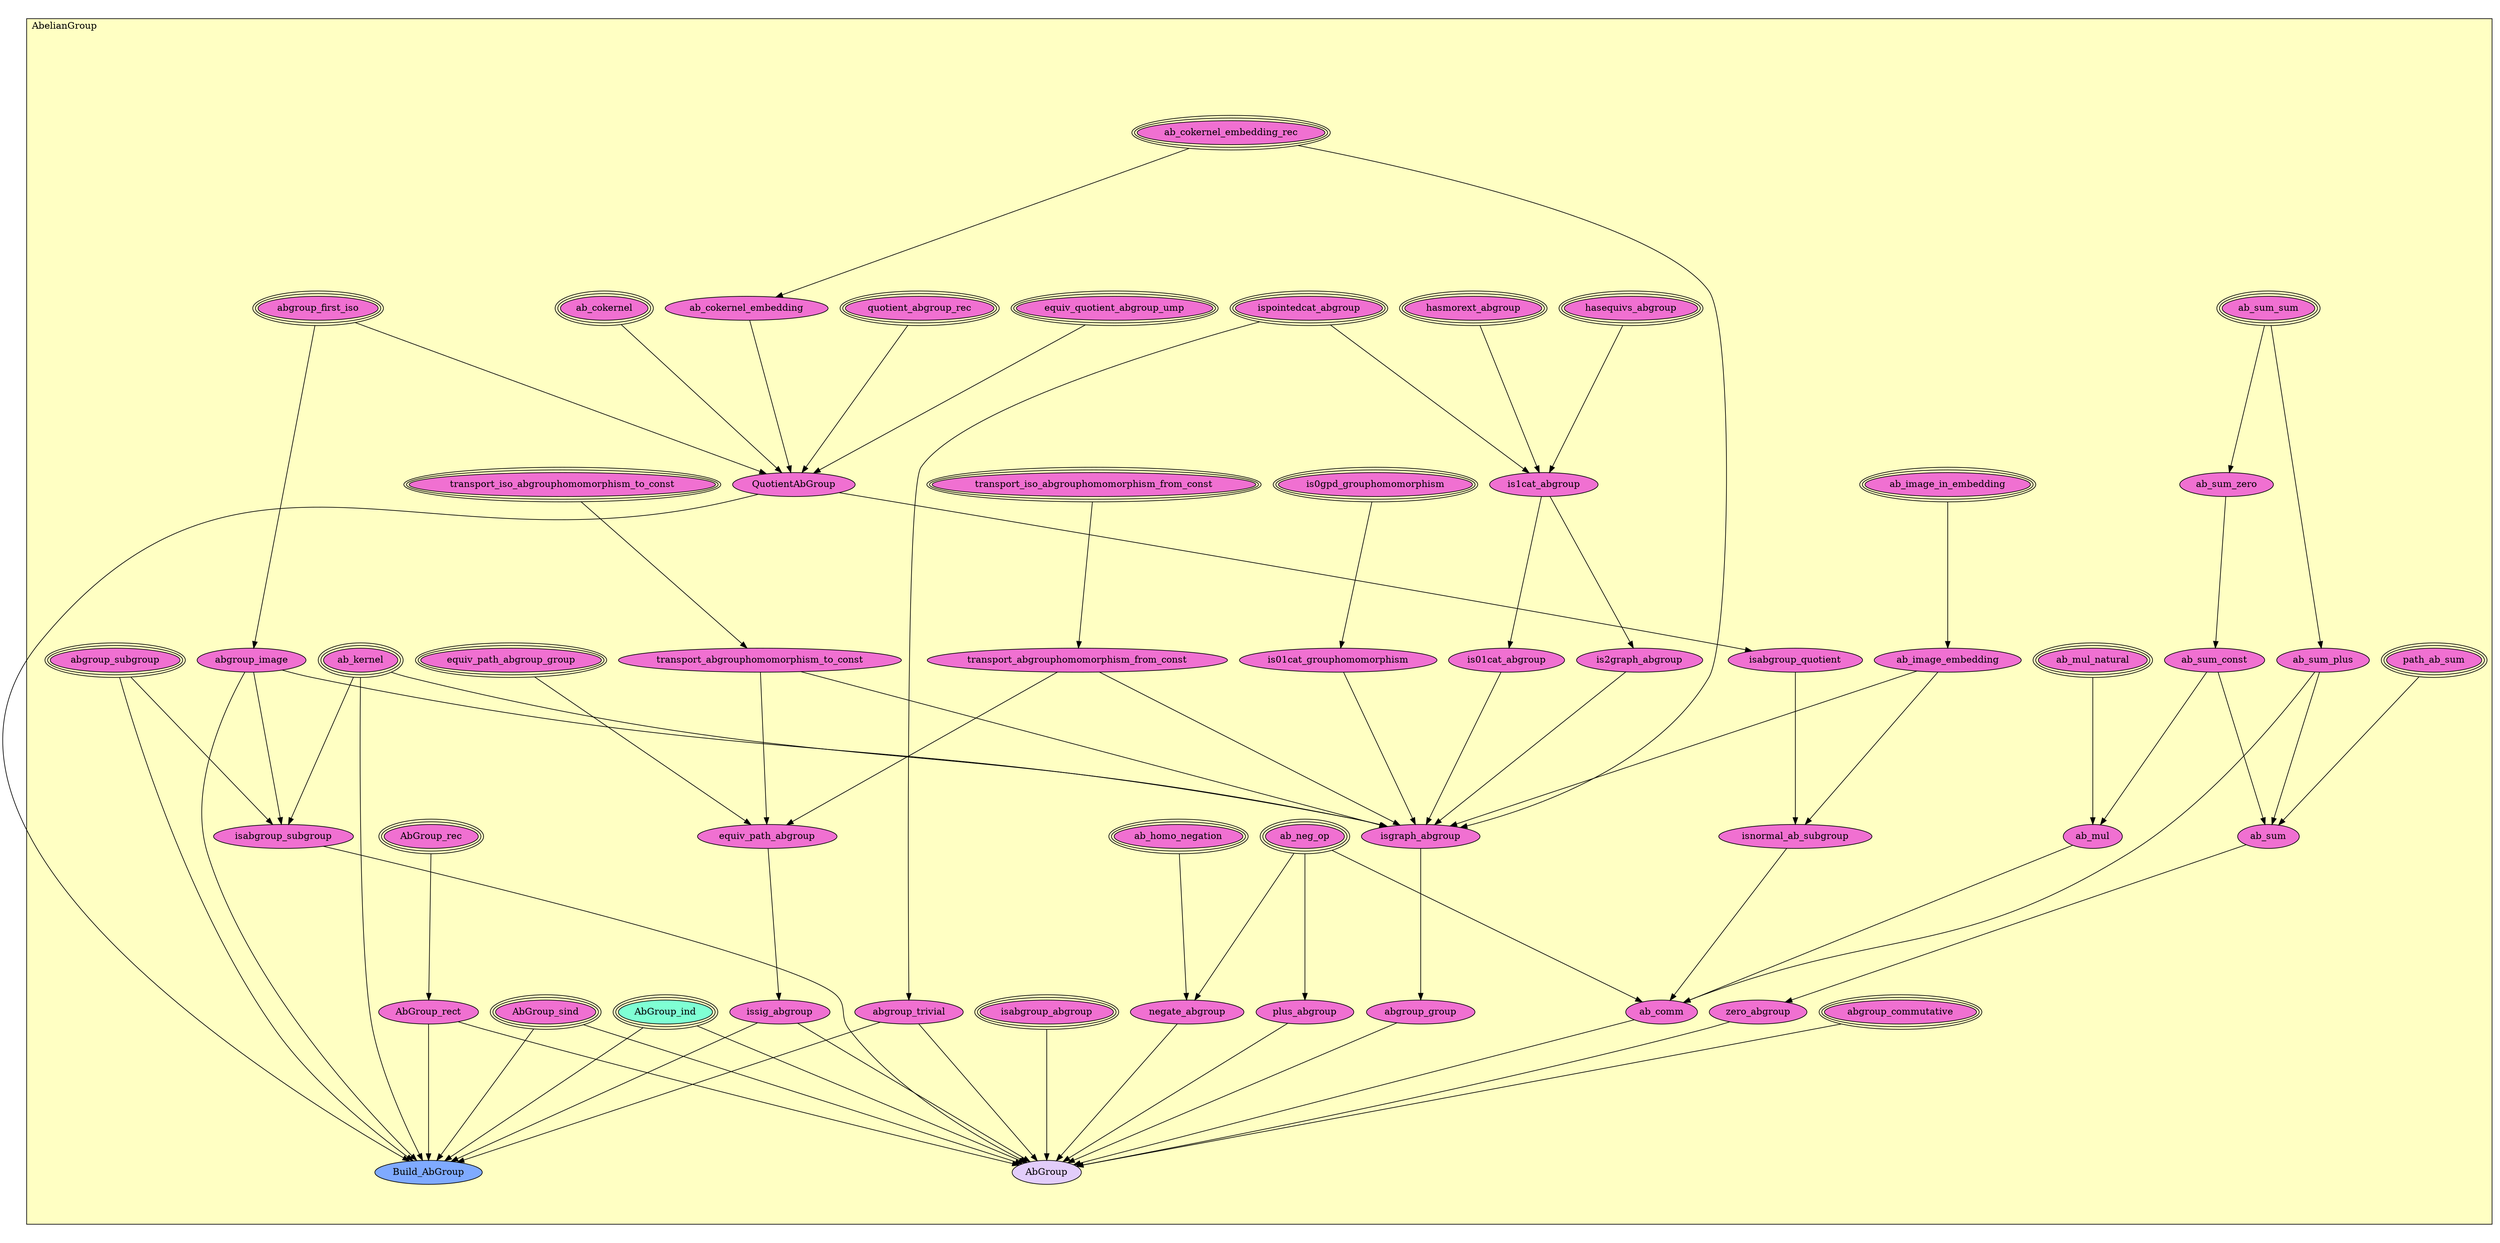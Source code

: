 digraph HoTT_Algebra_AbGroups_AbelianGroup {
  graph [ratio=0.5]
  node [style=filled]
AbelianGroup_path_ab_sum [label="path_ab_sum", URL=<AbelianGroup.html#path_ab_sum>, peripheries=3, fillcolor="#F070D1"] ;
AbelianGroup_ab_sum_sum [label="ab_sum_sum", URL=<AbelianGroup.html#ab_sum_sum>, peripheries=3, fillcolor="#F070D1"] ;
AbelianGroup_ab_sum_plus [label="ab_sum_plus", URL=<AbelianGroup.html#ab_sum_plus>, fillcolor="#F070D1"] ;
AbelianGroup_ab_sum_zero [label="ab_sum_zero", URL=<AbelianGroup.html#ab_sum_zero>, fillcolor="#F070D1"] ;
AbelianGroup_ab_sum_const [label="ab_sum_const", URL=<AbelianGroup.html#ab_sum_const>, fillcolor="#F070D1"] ;
AbelianGroup_ab_sum [label="ab_sum", URL=<AbelianGroup.html#ab_sum>, fillcolor="#F070D1"] ;
AbelianGroup_ab_cokernel_embedding_rec [label="ab_cokernel_embedding_rec", URL=<AbelianGroup.html#ab_cokernel_embedding_rec>, peripheries=3, fillcolor="#F070D1"] ;
AbelianGroup_ab_cokernel_embedding [label="ab_cokernel_embedding", URL=<AbelianGroup.html#ab_cokernel_embedding>, fillcolor="#F070D1"] ;
AbelianGroup_ab_cokernel [label="ab_cokernel", URL=<AbelianGroup.html#ab_cokernel>, peripheries=3, fillcolor="#F070D1"] ;
AbelianGroup_ab_image_in_embedding [label="ab_image_in_embedding", URL=<AbelianGroup.html#ab_image_in_embedding>, peripheries=3, fillcolor="#F070D1"] ;
AbelianGroup_ab_image_embedding [label="ab_image_embedding", URL=<AbelianGroup.html#ab_image_embedding>, fillcolor="#F070D1"] ;
AbelianGroup_ab_mul_natural [label="ab_mul_natural", URL=<AbelianGroup.html#ab_mul_natural>, peripheries=3, fillcolor="#F070D1"] ;
AbelianGroup_ab_mul [label="ab_mul", URL=<AbelianGroup.html#ab_mul>, fillcolor="#F070D1"] ;
AbelianGroup_ab_homo_negation [label="ab_homo_negation", URL=<AbelianGroup.html#ab_homo_negation>, peripheries=3, fillcolor="#F070D1"] ;
AbelianGroup_transport_iso_abgrouphomomorphism_to_const [label="transport_iso_abgrouphomomorphism_to_const", URL=<AbelianGroup.html#transport_iso_abgrouphomomorphism_to_const>, peripheries=3, fillcolor="#F070D1"] ;
AbelianGroup_transport_abgrouphomomorphism_to_const [label="transport_abgrouphomomorphism_to_const", URL=<AbelianGroup.html#transport_abgrouphomomorphism_to_const>, fillcolor="#F070D1"] ;
AbelianGroup_transport_iso_abgrouphomomorphism_from_const [label="transport_iso_abgrouphomomorphism_from_const", URL=<AbelianGroup.html#transport_iso_abgrouphomomorphism_from_const>, peripheries=3, fillcolor="#F070D1"] ;
AbelianGroup_transport_abgrouphomomorphism_from_const [label="transport_abgrouphomomorphism_from_const", URL=<AbelianGroup.html#transport_abgrouphomomorphism_from_const>, fillcolor="#F070D1"] ;
AbelianGroup_ab_kernel [label="ab_kernel", URL=<AbelianGroup.html#ab_kernel>, peripheries=3, fillcolor="#F070D1"] ;
AbelianGroup_abgroup_first_iso [label="abgroup_first_iso", URL=<AbelianGroup.html#abgroup_first_iso>, peripheries=3, fillcolor="#F070D1"] ;
AbelianGroup_abgroup_image [label="abgroup_image", URL=<AbelianGroup.html#abgroup_image>, fillcolor="#F070D1"] ;
AbelianGroup_ispointedcat_abgroup [label="ispointedcat_abgroup", URL=<AbelianGroup.html#ispointedcat_abgroup>, peripheries=3, fillcolor="#F070D1"] ;
AbelianGroup_abgroup_trivial [label="abgroup_trivial", URL=<AbelianGroup.html#abgroup_trivial>, fillcolor="#F070D1"] ;
AbelianGroup_hasequivs_abgroup [label="hasequivs_abgroup", URL=<AbelianGroup.html#hasequivs_abgroup>, peripheries=3, fillcolor="#F070D1"] ;
AbelianGroup_hasmorext_abgroup [label="hasmorext_abgroup", URL=<AbelianGroup.html#hasmorext_abgroup>, peripheries=3, fillcolor="#F070D1"] ;
AbelianGroup_is1cat_abgroup [label="is1cat_abgroup", URL=<AbelianGroup.html#is1cat_abgroup>, fillcolor="#F070D1"] ;
AbelianGroup_is2graph_abgroup [label="is2graph_abgroup", URL=<AbelianGroup.html#is2graph_abgroup>, fillcolor="#F070D1"] ;
AbelianGroup_is0gpd_grouphomomorphism [label="is0gpd_grouphomomorphism", URL=<AbelianGroup.html#is0gpd_grouphomomorphism>, peripheries=3, fillcolor="#F070D1"] ;
AbelianGroup_is01cat_grouphomomorphism [label="is01cat_grouphomomorphism", URL=<AbelianGroup.html#is01cat_grouphomomorphism>, fillcolor="#F070D1"] ;
AbelianGroup_is01cat_abgroup [label="is01cat_abgroup", URL=<AbelianGroup.html#is01cat_abgroup>, fillcolor="#F070D1"] ;
AbelianGroup_isgraph_abgroup [label="isgraph_abgroup", URL=<AbelianGroup.html#isgraph_abgroup>, fillcolor="#F070D1"] ;
AbelianGroup_equiv_quotient_abgroup_ump [label="equiv_quotient_abgroup_ump", URL=<AbelianGroup.html#equiv_quotient_abgroup_ump>, peripheries=3, fillcolor="#F070D1"] ;
AbelianGroup_quotient_abgroup_rec [label="quotient_abgroup_rec", URL=<AbelianGroup.html#quotient_abgroup_rec>, peripheries=3, fillcolor="#F070D1"] ;
AbelianGroup_QuotientAbGroup [label="QuotientAbGroup", URL=<AbelianGroup.html#QuotientAbGroup>, fillcolor="#F070D1"] ;
AbelianGroup_isabgroup_quotient [label="isabgroup_quotient", URL=<AbelianGroup.html#isabgroup_quotient>, fillcolor="#F070D1"] ;
AbelianGroup_isnormal_ab_subgroup [label="isnormal_ab_subgroup", URL=<AbelianGroup.html#isnormal_ab_subgroup>, fillcolor="#F070D1"] ;
AbelianGroup_abgroup_subgroup [label="abgroup_subgroup", URL=<AbelianGroup.html#abgroup_subgroup>, peripheries=3, fillcolor="#F070D1"] ;
AbelianGroup_isabgroup_subgroup [label="isabgroup_subgroup", URL=<AbelianGroup.html#isabgroup_subgroup>, fillcolor="#F070D1"] ;
AbelianGroup_equiv_path_abgroup_group [label="equiv_path_abgroup_group", URL=<AbelianGroup.html#equiv_path_abgroup_group>, peripheries=3, fillcolor="#F070D1"] ;
AbelianGroup_equiv_path_abgroup [label="equiv_path_abgroup", URL=<AbelianGroup.html#equiv_path_abgroup>, fillcolor="#F070D1"] ;
AbelianGroup_ab_neg_op [label="ab_neg_op", URL=<AbelianGroup.html#ab_neg_op>, peripheries=3, fillcolor="#F070D1"] ;
AbelianGroup_ab_comm [label="ab_comm", URL=<AbelianGroup.html#ab_comm>, fillcolor="#F070D1"] ;
AbelianGroup_negate_abgroup [label="negate_abgroup", URL=<AbelianGroup.html#negate_abgroup>, fillcolor="#F070D1"] ;
AbelianGroup_plus_abgroup [label="plus_abgroup", URL=<AbelianGroup.html#plus_abgroup>, fillcolor="#F070D1"] ;
AbelianGroup_zero_abgroup [label="zero_abgroup", URL=<AbelianGroup.html#zero_abgroup>, fillcolor="#F070D1"] ;
AbelianGroup_issig_abgroup [label="issig_abgroup", URL=<AbelianGroup.html#issig_abgroup>, fillcolor="#F070D1"] ;
AbelianGroup_isabgroup_abgroup [label="isabgroup_abgroup", URL=<AbelianGroup.html#isabgroup_abgroup>, peripheries=3, fillcolor="#F070D1"] ;
AbelianGroup_abgroup_commutative [label="abgroup_commutative", URL=<AbelianGroup.html#abgroup_commutative>, peripheries=3, fillcolor="#F070D1"] ;
AbelianGroup_abgroup_group [label="abgroup_group", URL=<AbelianGroup.html#abgroup_group>, fillcolor="#F070D1"] ;
AbelianGroup_AbGroup_sind [label="AbGroup_sind", URL=<AbelianGroup.html#AbGroup_sind>, peripheries=3, fillcolor="#F070D1"] ;
AbelianGroup_AbGroup_rec [label="AbGroup_rec", URL=<AbelianGroup.html#AbGroup_rec>, peripheries=3, fillcolor="#F070D1"] ;
AbelianGroup_AbGroup_ind [label="AbGroup_ind", URL=<AbelianGroup.html#AbGroup_ind>, peripheries=3, fillcolor="#7FFFD4"] ;
AbelianGroup_AbGroup_rect [label="AbGroup_rect", URL=<AbelianGroup.html#AbGroup_rect>, fillcolor="#F070D1"] ;
AbelianGroup_Build_AbGroup [label="Build_AbGroup", URL=<AbelianGroup.html#Build_AbGroup>, fillcolor="#7FAAFF"] ;
AbelianGroup_AbGroup [label="AbGroup", URL=<AbelianGroup.html#AbGroup>, fillcolor="#E2CDFA"] ;
  AbelianGroup_path_ab_sum -> AbelianGroup_ab_sum [] ;
  AbelianGroup_ab_sum_sum -> AbelianGroup_ab_sum_plus [] ;
  AbelianGroup_ab_sum_sum -> AbelianGroup_ab_sum_zero [] ;
  AbelianGroup_ab_sum_plus -> AbelianGroup_ab_sum [] ;
  AbelianGroup_ab_sum_plus -> AbelianGroup_ab_comm [] ;
  AbelianGroup_ab_sum_zero -> AbelianGroup_ab_sum_const [] ;
  AbelianGroup_ab_sum_const -> AbelianGroup_ab_sum [] ;
  AbelianGroup_ab_sum_const -> AbelianGroup_ab_mul [] ;
  AbelianGroup_ab_sum -> AbelianGroup_zero_abgroup [] ;
  AbelianGroup_ab_cokernel_embedding_rec -> AbelianGroup_ab_cokernel_embedding [] ;
  AbelianGroup_ab_cokernel_embedding_rec -> AbelianGroup_isgraph_abgroup [] ;
  AbelianGroup_ab_cokernel_embedding -> AbelianGroup_QuotientAbGroup [] ;
  AbelianGroup_ab_cokernel -> AbelianGroup_QuotientAbGroup [] ;
  AbelianGroup_ab_image_in_embedding -> AbelianGroup_ab_image_embedding [] ;
  AbelianGroup_ab_image_embedding -> AbelianGroup_isgraph_abgroup [] ;
  AbelianGroup_ab_image_embedding -> AbelianGroup_isnormal_ab_subgroup [] ;
  AbelianGroup_ab_mul_natural -> AbelianGroup_ab_mul [] ;
  AbelianGroup_ab_mul -> AbelianGroup_ab_comm [] ;
  AbelianGroup_ab_homo_negation -> AbelianGroup_negate_abgroup [] ;
  AbelianGroup_transport_iso_abgrouphomomorphism_to_const -> AbelianGroup_transport_abgrouphomomorphism_to_const [] ;
  AbelianGroup_transport_abgrouphomomorphism_to_const -> AbelianGroup_isgraph_abgroup [] ;
  AbelianGroup_transport_abgrouphomomorphism_to_const -> AbelianGroup_equiv_path_abgroup [] ;
  AbelianGroup_transport_iso_abgrouphomomorphism_from_const -> AbelianGroup_transport_abgrouphomomorphism_from_const [] ;
  AbelianGroup_transport_abgrouphomomorphism_from_const -> AbelianGroup_isgraph_abgroup [] ;
  AbelianGroup_transport_abgrouphomomorphism_from_const -> AbelianGroup_equiv_path_abgroup [] ;
  AbelianGroup_ab_kernel -> AbelianGroup_isgraph_abgroup [] ;
  AbelianGroup_ab_kernel -> AbelianGroup_isabgroup_subgroup [] ;
  AbelianGroup_ab_kernel -> AbelianGroup_Build_AbGroup [] ;
  AbelianGroup_abgroup_first_iso -> AbelianGroup_abgroup_image [] ;
  AbelianGroup_abgroup_first_iso -> AbelianGroup_QuotientAbGroup [] ;
  AbelianGroup_abgroup_image -> AbelianGroup_isgraph_abgroup [] ;
  AbelianGroup_abgroup_image -> AbelianGroup_isabgroup_subgroup [] ;
  AbelianGroup_abgroup_image -> AbelianGroup_Build_AbGroup [] ;
  AbelianGroup_ispointedcat_abgroup -> AbelianGroup_abgroup_trivial [] ;
  AbelianGroup_ispointedcat_abgroup -> AbelianGroup_is1cat_abgroup [] ;
  AbelianGroup_abgroup_trivial -> AbelianGroup_Build_AbGroup [] ;
  AbelianGroup_abgroup_trivial -> AbelianGroup_AbGroup [] ;
  AbelianGroup_hasequivs_abgroup -> AbelianGroup_is1cat_abgroup [] ;
  AbelianGroup_hasmorext_abgroup -> AbelianGroup_is1cat_abgroup [] ;
  AbelianGroup_is1cat_abgroup -> AbelianGroup_is2graph_abgroup [] ;
  AbelianGroup_is1cat_abgroup -> AbelianGroup_is01cat_abgroup [] ;
  AbelianGroup_is2graph_abgroup -> AbelianGroup_isgraph_abgroup [] ;
  AbelianGroup_is0gpd_grouphomomorphism -> AbelianGroup_is01cat_grouphomomorphism [] ;
  AbelianGroup_is01cat_grouphomomorphism -> AbelianGroup_isgraph_abgroup [] ;
  AbelianGroup_is01cat_abgroup -> AbelianGroup_isgraph_abgroup [] ;
  AbelianGroup_isgraph_abgroup -> AbelianGroup_abgroup_group [] ;
  AbelianGroup_equiv_quotient_abgroup_ump -> AbelianGroup_QuotientAbGroup [] ;
  AbelianGroup_quotient_abgroup_rec -> AbelianGroup_QuotientAbGroup [] ;
  AbelianGroup_QuotientAbGroup -> AbelianGroup_isabgroup_quotient [] ;
  AbelianGroup_QuotientAbGroup -> AbelianGroup_Build_AbGroup [] ;
  AbelianGroup_isabgroup_quotient -> AbelianGroup_isnormal_ab_subgroup [] ;
  AbelianGroup_isnormal_ab_subgroup -> AbelianGroup_ab_comm [] ;
  AbelianGroup_abgroup_subgroup -> AbelianGroup_isabgroup_subgroup [] ;
  AbelianGroup_abgroup_subgroup -> AbelianGroup_Build_AbGroup [] ;
  AbelianGroup_isabgroup_subgroup -> AbelianGroup_AbGroup [] ;
  AbelianGroup_equiv_path_abgroup_group -> AbelianGroup_equiv_path_abgroup [] ;
  AbelianGroup_equiv_path_abgroup -> AbelianGroup_issig_abgroup [] ;
  AbelianGroup_ab_neg_op -> AbelianGroup_ab_comm [] ;
  AbelianGroup_ab_neg_op -> AbelianGroup_negate_abgroup [] ;
  AbelianGroup_ab_neg_op -> AbelianGroup_plus_abgroup [] ;
  AbelianGroup_ab_comm -> AbelianGroup_AbGroup [] ;
  AbelianGroup_negate_abgroup -> AbelianGroup_AbGroup [] ;
  AbelianGroup_plus_abgroup -> AbelianGroup_AbGroup [] ;
  AbelianGroup_zero_abgroup -> AbelianGroup_AbGroup [] ;
  AbelianGroup_issig_abgroup -> AbelianGroup_Build_AbGroup [] ;
  AbelianGroup_issig_abgroup -> AbelianGroup_AbGroup [] ;
  AbelianGroup_isabgroup_abgroup -> AbelianGroup_AbGroup [] ;
  AbelianGroup_abgroup_commutative -> AbelianGroup_AbGroup [] ;
  AbelianGroup_abgroup_group -> AbelianGroup_AbGroup [] ;
  AbelianGroup_AbGroup_sind -> AbelianGroup_Build_AbGroup [] ;
  AbelianGroup_AbGroup_sind -> AbelianGroup_AbGroup [] ;
  AbelianGroup_AbGroup_rec -> AbelianGroup_AbGroup_rect [] ;
  AbelianGroup_AbGroup_ind -> AbelianGroup_Build_AbGroup [] ;
  AbelianGroup_AbGroup_ind -> AbelianGroup_AbGroup [] ;
  AbelianGroup_AbGroup_rect -> AbelianGroup_Build_AbGroup [] ;
  AbelianGroup_AbGroup_rect -> AbelianGroup_AbGroup [] ;
subgraph cluster_AbelianGroup { label="AbelianGroup"; fillcolor="#FFFFC3"; labeljust=l; style=filled 
AbelianGroup_AbGroup; AbelianGroup_Build_AbGroup; AbelianGroup_AbGroup_rect; AbelianGroup_AbGroup_ind; AbelianGroup_AbGroup_rec; AbelianGroup_AbGroup_sind; AbelianGroup_abgroup_group; AbelianGroup_abgroup_commutative; AbelianGroup_isabgroup_abgroup; AbelianGroup_issig_abgroup; AbelianGroup_zero_abgroup; AbelianGroup_plus_abgroup; AbelianGroup_negate_abgroup; AbelianGroup_ab_comm; AbelianGroup_ab_neg_op; AbelianGroup_equiv_path_abgroup; AbelianGroup_equiv_path_abgroup_group; AbelianGroup_isabgroup_subgroup; AbelianGroup_abgroup_subgroup; AbelianGroup_isnormal_ab_subgroup; AbelianGroup_isabgroup_quotient; AbelianGroup_QuotientAbGroup; AbelianGroup_quotient_abgroup_rec; AbelianGroup_equiv_quotient_abgroup_ump; AbelianGroup_isgraph_abgroup; AbelianGroup_is01cat_abgroup; AbelianGroup_is01cat_grouphomomorphism; AbelianGroup_is0gpd_grouphomomorphism; AbelianGroup_is2graph_abgroup; AbelianGroup_is1cat_abgroup; AbelianGroup_hasmorext_abgroup; AbelianGroup_hasequivs_abgroup; AbelianGroup_abgroup_trivial; AbelianGroup_ispointedcat_abgroup; AbelianGroup_abgroup_image; AbelianGroup_abgroup_first_iso; AbelianGroup_ab_kernel; AbelianGroup_transport_abgrouphomomorphism_from_const; AbelianGroup_transport_iso_abgrouphomomorphism_from_const; AbelianGroup_transport_abgrouphomomorphism_to_const; AbelianGroup_transport_iso_abgrouphomomorphism_to_const; AbelianGroup_ab_homo_negation; AbelianGroup_ab_mul; AbelianGroup_ab_mul_natural; AbelianGroup_ab_image_embedding; AbelianGroup_ab_image_in_embedding; AbelianGroup_ab_cokernel; AbelianGroup_ab_cokernel_embedding; AbelianGroup_ab_cokernel_embedding_rec; AbelianGroup_ab_sum; AbelianGroup_ab_sum_const; AbelianGroup_ab_sum_zero; AbelianGroup_ab_sum_plus; AbelianGroup_ab_sum_sum; AbelianGroup_path_ab_sum; };
} /* END */
